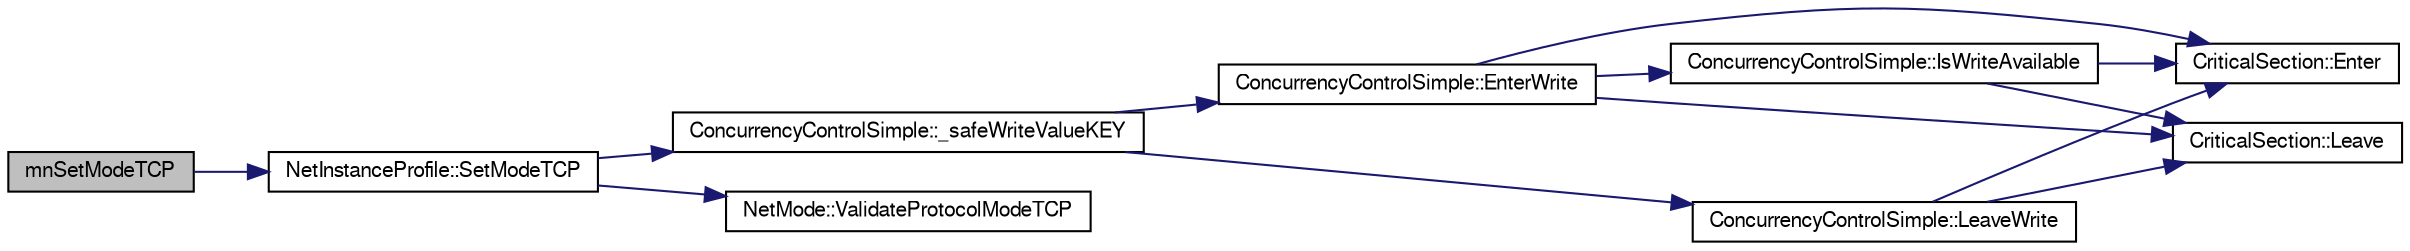digraph G
{
  edge [fontname="FreeSans",fontsize="10",labelfontname="FreeSans",labelfontsize="10"];
  node [fontname="FreeSans",fontsize="10",shape=record];
  rankdir=LR;
  Node1 [label="mnSetModeTCP",height=0.2,width=0.4,color="black", fillcolor="grey75", style="filled" fontcolor="black"];
  Node1 -> Node2 [color="midnightblue",fontsize="10",style="solid",fontname="FreeSans"];
  Node2 [label="NetInstanceProfile::SetModeTCP",height=0.2,width=0.4,color="black", fillcolor="white", style="filled",URL="$class_net_instance_profile.html#a8fb33cbbfb7f5caf9eb8545c38775eeb"];
  Node2 -> Node3 [color="midnightblue",fontsize="10",style="solid",fontname="FreeSans"];
  Node3 [label="ConcurrencyControlSimple::_safeWriteValueKEY",height=0.2,width=0.4,color="black", fillcolor="white", style="filled",URL="$class_concurrency_control_simple.html#a9a6426970c37f7e3bfce8f4c9e9f9df5"];
  Node3 -> Node4 [color="midnightblue",fontsize="10",style="solid",fontname="FreeSans"];
  Node4 [label="ConcurrencyControlSimple::EnterWrite",height=0.2,width=0.4,color="black", fillcolor="white", style="filled",URL="$class_concurrency_control_simple.html#a0ed58a5f089ec4f50b81dc9c14aaa165"];
  Node4 -> Node5 [color="midnightblue",fontsize="10",style="solid",fontname="FreeSans"];
  Node5 [label="CriticalSection::Enter",height=0.2,width=0.4,color="black", fillcolor="white", style="filled",URL="$class_critical_section.html#a509be5342b2f07ae06e1af5d9e08b871"];
  Node4 -> Node6 [color="midnightblue",fontsize="10",style="solid",fontname="FreeSans"];
  Node6 [label="ConcurrencyControlSimple::IsWriteAvailable",height=0.2,width=0.4,color="black", fillcolor="white", style="filled",URL="$class_concurrency_control_simple.html#a918a8f124fce81471cfc7d65c2ee8332"];
  Node6 -> Node5 [color="midnightblue",fontsize="10",style="solid",fontname="FreeSans"];
  Node6 -> Node7 [color="midnightblue",fontsize="10",style="solid",fontname="FreeSans"];
  Node7 [label="CriticalSection::Leave",height=0.2,width=0.4,color="black", fillcolor="white", style="filled",URL="$class_critical_section.html#a6fa0931385f066492f31fc98e3fca657"];
  Node4 -> Node7 [color="midnightblue",fontsize="10",style="solid",fontname="FreeSans"];
  Node3 -> Node8 [color="midnightblue",fontsize="10",style="solid",fontname="FreeSans"];
  Node8 [label="ConcurrencyControlSimple::LeaveWrite",height=0.2,width=0.4,color="black", fillcolor="white", style="filled",URL="$class_concurrency_control_simple.html#afb64468163c99624de72611a1fff4846"];
  Node8 -> Node5 [color="midnightblue",fontsize="10",style="solid",fontname="FreeSans"];
  Node8 -> Node7 [color="midnightblue",fontsize="10",style="solid",fontname="FreeSans"];
  Node2 -> Node9 [color="midnightblue",fontsize="10",style="solid",fontname="FreeSans"];
  Node9 [label="NetMode::ValidateProtocolModeTCP",height=0.2,width=0.4,color="black", fillcolor="white", style="filled",URL="$class_net_mode.html#ac5373607d50d5601c3dd214e22641d25"];
}
